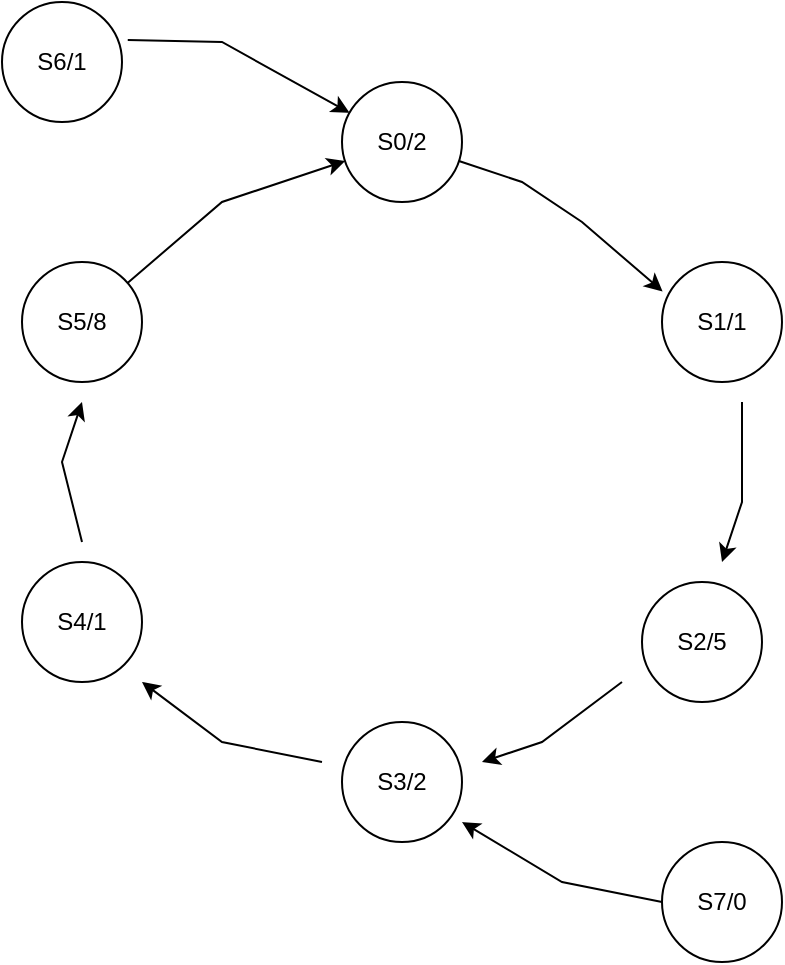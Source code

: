 <mxfile version="20.8.23" type="device"><diagram name="Page-1" id="hLPH_vPaT6to_E27RSOG"><mxGraphModel dx="1000" dy="515" grid="1" gridSize="10" guides="1" tooltips="1" connect="1" arrows="1" fold="1" page="1" pageScale="1" pageWidth="850" pageHeight="1100" math="0" shadow="0"><root><mxCell id="0"/><mxCell id="1" parent="0"/><mxCell id="UMOg5rIQyBORfWKOzQqT-1" value="" style="ellipse;whiteSpace=wrap;html=1;aspect=fixed;" vertex="1" parent="1"><mxGeometry x="330" y="90" width="60" height="60" as="geometry"/></mxCell><mxCell id="UMOg5rIQyBORfWKOzQqT-2" value="" style="ellipse;whiteSpace=wrap;html=1;aspect=fixed;" vertex="1" parent="1"><mxGeometry x="490" y="180" width="60" height="60" as="geometry"/></mxCell><mxCell id="UMOg5rIQyBORfWKOzQqT-3" value="" style="ellipse;whiteSpace=wrap;html=1;aspect=fixed;" vertex="1" parent="1"><mxGeometry x="480" y="340" width="60" height="60" as="geometry"/></mxCell><mxCell id="UMOg5rIQyBORfWKOzQqT-4" value="" style="ellipse;whiteSpace=wrap;html=1;aspect=fixed;" vertex="1" parent="1"><mxGeometry x="330" y="410" width="60" height="60" as="geometry"/></mxCell><mxCell id="UMOg5rIQyBORfWKOzQqT-5" value="" style="ellipse;whiteSpace=wrap;html=1;aspect=fixed;" vertex="1" parent="1"><mxGeometry x="170" y="330" width="60" height="60" as="geometry"/></mxCell><mxCell id="UMOg5rIQyBORfWKOzQqT-6" value="" style="ellipse;whiteSpace=wrap;html=1;aspect=fixed;" vertex="1" parent="1"><mxGeometry x="170" y="180" width="60" height="60" as="geometry"/></mxCell><object label="" id="UMOg5rIQyBORfWKOzQqT-7"><mxCell style="ellipse;whiteSpace=wrap;html=1;aspect=fixed;" vertex="1" parent="1"><mxGeometry x="160" y="50" width="60" height="60" as="geometry"/></mxCell></object><mxCell id="UMOg5rIQyBORfWKOzQqT-8" value="" style="ellipse;whiteSpace=wrap;html=1;aspect=fixed;" vertex="1" parent="1"><mxGeometry x="490" y="470" width="60" height="60" as="geometry"/></mxCell><mxCell id="UMOg5rIQyBORfWKOzQqT-9" value="" style="endArrow=classic;html=1;rounded=0;entryX=0.005;entryY=0.245;entryDx=0;entryDy=0;entryPerimeter=0;" edge="1" parent="1" source="UMOg5rIQyBORfWKOzQqT-1" target="UMOg5rIQyBORfWKOzQqT-2"><mxGeometry width="50" height="50" relative="1" as="geometry"><mxPoint x="390" y="140" as="sourcePoint"/><mxPoint x="480" y="200" as="targetPoint"/><Array as="points"><mxPoint x="420" y="140"/><mxPoint x="450" y="160"/></Array></mxGeometry></mxCell><mxCell id="UMOg5rIQyBORfWKOzQqT-10" value="" style="endArrow=classic;html=1;rounded=0;" edge="1" parent="1"><mxGeometry width="50" height="50" relative="1" as="geometry"><mxPoint x="530" y="250" as="sourcePoint"/><mxPoint x="520" y="330" as="targetPoint"/><Array as="points"><mxPoint x="530" y="300"/></Array></mxGeometry></mxCell><mxCell id="UMOg5rIQyBORfWKOzQqT-11" value="" style="endArrow=classic;html=1;rounded=0;" edge="1" parent="1"><mxGeometry width="50" height="50" relative="1" as="geometry"><mxPoint x="470" y="390" as="sourcePoint"/><mxPoint x="400" y="430" as="targetPoint"/><Array as="points"><mxPoint x="430" y="420"/></Array></mxGeometry></mxCell><mxCell id="UMOg5rIQyBORfWKOzQqT-12" value="" style="endArrow=classic;html=1;rounded=0;" edge="1" parent="1"><mxGeometry width="50" height="50" relative="1" as="geometry"><mxPoint x="320" y="430" as="sourcePoint"/><mxPoint x="230" y="390" as="targetPoint"/><Array as="points"><mxPoint x="270" y="420"/></Array></mxGeometry></mxCell><mxCell id="UMOg5rIQyBORfWKOzQqT-13" value="" style="endArrow=classic;html=1;rounded=0;" edge="1" parent="1"><mxGeometry width="50" height="50" relative="1" as="geometry"><mxPoint x="200" y="320" as="sourcePoint"/><mxPoint x="200" y="250" as="targetPoint"/><Array as="points"><mxPoint x="190" y="280"/></Array></mxGeometry></mxCell><mxCell id="UMOg5rIQyBORfWKOzQqT-14" value="" style="endArrow=classic;html=1;rounded=0;" edge="1" parent="1"><mxGeometry width="50" height="50" relative="1" as="geometry"><mxPoint x="490" y="500" as="sourcePoint"/><mxPoint x="390" y="460" as="targetPoint"/><Array as="points"><mxPoint x="440" y="490"/></Array></mxGeometry></mxCell><mxCell id="UMOg5rIQyBORfWKOzQqT-15" value="" style="endArrow=classic;html=1;rounded=0;" edge="1" parent="1" source="UMOg5rIQyBORfWKOzQqT-6" target="UMOg5rIQyBORfWKOzQqT-1"><mxGeometry width="50" height="50" relative="1" as="geometry"><mxPoint x="240" y="180" as="sourcePoint"/><mxPoint x="325" y="150" as="targetPoint"/><Array as="points"><mxPoint x="270" y="150"/></Array></mxGeometry></mxCell><mxCell id="UMOg5rIQyBORfWKOzQqT-16" value="" style="endArrow=classic;html=1;rounded=0;exitX=1.048;exitY=0.317;exitDx=0;exitDy=0;exitPerimeter=0;" edge="1" parent="1" source="UMOg5rIQyBORfWKOzQqT-7" target="UMOg5rIQyBORfWKOzQqT-1"><mxGeometry width="50" height="50" relative="1" as="geometry"><mxPoint x="230" y="70" as="sourcePoint"/><mxPoint x="350" y="80" as="targetPoint"/><Array as="points"><mxPoint x="270" y="70"/></Array></mxGeometry></mxCell><mxCell id="UMOg5rIQyBORfWKOzQqT-17" value="S6/1" style="text;html=1;strokeColor=none;fillColor=none;align=center;verticalAlign=middle;whiteSpace=wrap;rounded=0;" vertex="1" parent="1"><mxGeometry x="160" y="65" width="60" height="30" as="geometry"/></mxCell><mxCell id="UMOg5rIQyBORfWKOzQqT-18" value="S0/2" style="text;html=1;strokeColor=none;fillColor=none;align=center;verticalAlign=middle;whiteSpace=wrap;rounded=0;" vertex="1" parent="1"><mxGeometry x="330" y="105" width="60" height="30" as="geometry"/></mxCell><mxCell id="UMOg5rIQyBORfWKOzQqT-19" value="S1/1" style="text;html=1;strokeColor=none;fillColor=none;align=center;verticalAlign=middle;whiteSpace=wrap;rounded=0;" vertex="1" parent="1"><mxGeometry x="490" y="195" width="60" height="30" as="geometry"/></mxCell><mxCell id="UMOg5rIQyBORfWKOzQqT-20" value="S5/8" style="text;html=1;strokeColor=none;fillColor=none;align=center;verticalAlign=middle;whiteSpace=wrap;rounded=0;" vertex="1" parent="1"><mxGeometry x="170" y="195" width="60" height="30" as="geometry"/></mxCell><mxCell id="UMOg5rIQyBORfWKOzQqT-22" value="S2/5" style="text;html=1;strokeColor=none;fillColor=none;align=center;verticalAlign=middle;whiteSpace=wrap;rounded=0;" vertex="1" parent="1"><mxGeometry x="480" y="355" width="60" height="30" as="geometry"/></mxCell><mxCell id="UMOg5rIQyBORfWKOzQqT-23" value="S4/1" style="text;html=1;strokeColor=none;fillColor=none;align=center;verticalAlign=middle;whiteSpace=wrap;rounded=0;" vertex="1" parent="1"><mxGeometry x="170" y="345" width="60" height="30" as="geometry"/></mxCell><mxCell id="UMOg5rIQyBORfWKOzQqT-24" value="S3/2" style="text;html=1;strokeColor=none;fillColor=none;align=center;verticalAlign=middle;whiteSpace=wrap;rounded=0;" vertex="1" parent="1"><mxGeometry x="330" y="425" width="60" height="30" as="geometry"/></mxCell><mxCell id="UMOg5rIQyBORfWKOzQqT-25" value="S7/0" style="text;html=1;strokeColor=none;fillColor=none;align=center;verticalAlign=middle;whiteSpace=wrap;rounded=0;" vertex="1" parent="1"><mxGeometry x="490" y="485" width="60" height="30" as="geometry"/></mxCell></root></mxGraphModel></diagram></mxfile>
